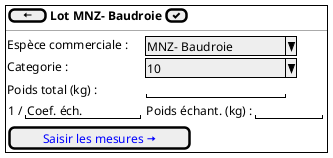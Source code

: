 @startsalt
{+

  {  [ <&arrow-left> ] | <b>Lot MNZ- Baudroie | [<&check>] }

  --

  {
    Espèce commerciale : | ^   MNZ- Baudroie ^
    Categorie :          | ^              10 ^
    Poids total (kg) :   | "                 "
    { 1 / | "Coef. éch.    " } | { Poids échant. (kg) :  | "        " }
  }

  {
    [<color:blue>Saisir les mesures <&arrow-right> ]
  }
}
@endsalt
